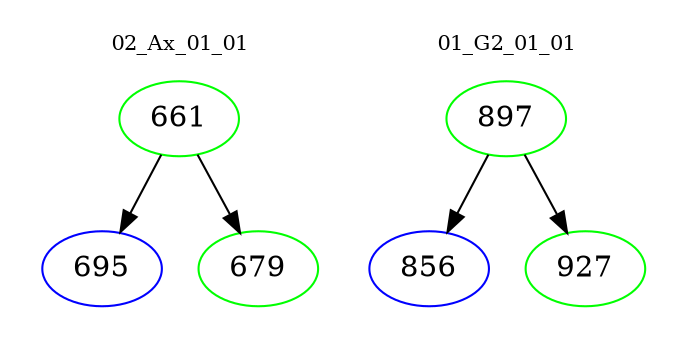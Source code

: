 digraph{
subgraph cluster_0 {
color = white
label = "02_Ax_01_01";
fontsize=10;
T0_661 [label="661", color="green"]
T0_661 -> T0_695 [color="black"]
T0_695 [label="695", color="blue"]
T0_661 -> T0_679 [color="black"]
T0_679 [label="679", color="green"]
}
subgraph cluster_1 {
color = white
label = "01_G2_01_01";
fontsize=10;
T1_897 [label="897", color="green"]
T1_897 -> T1_856 [color="black"]
T1_856 [label="856", color="blue"]
T1_897 -> T1_927 [color="black"]
T1_927 [label="927", color="green"]
}
}
